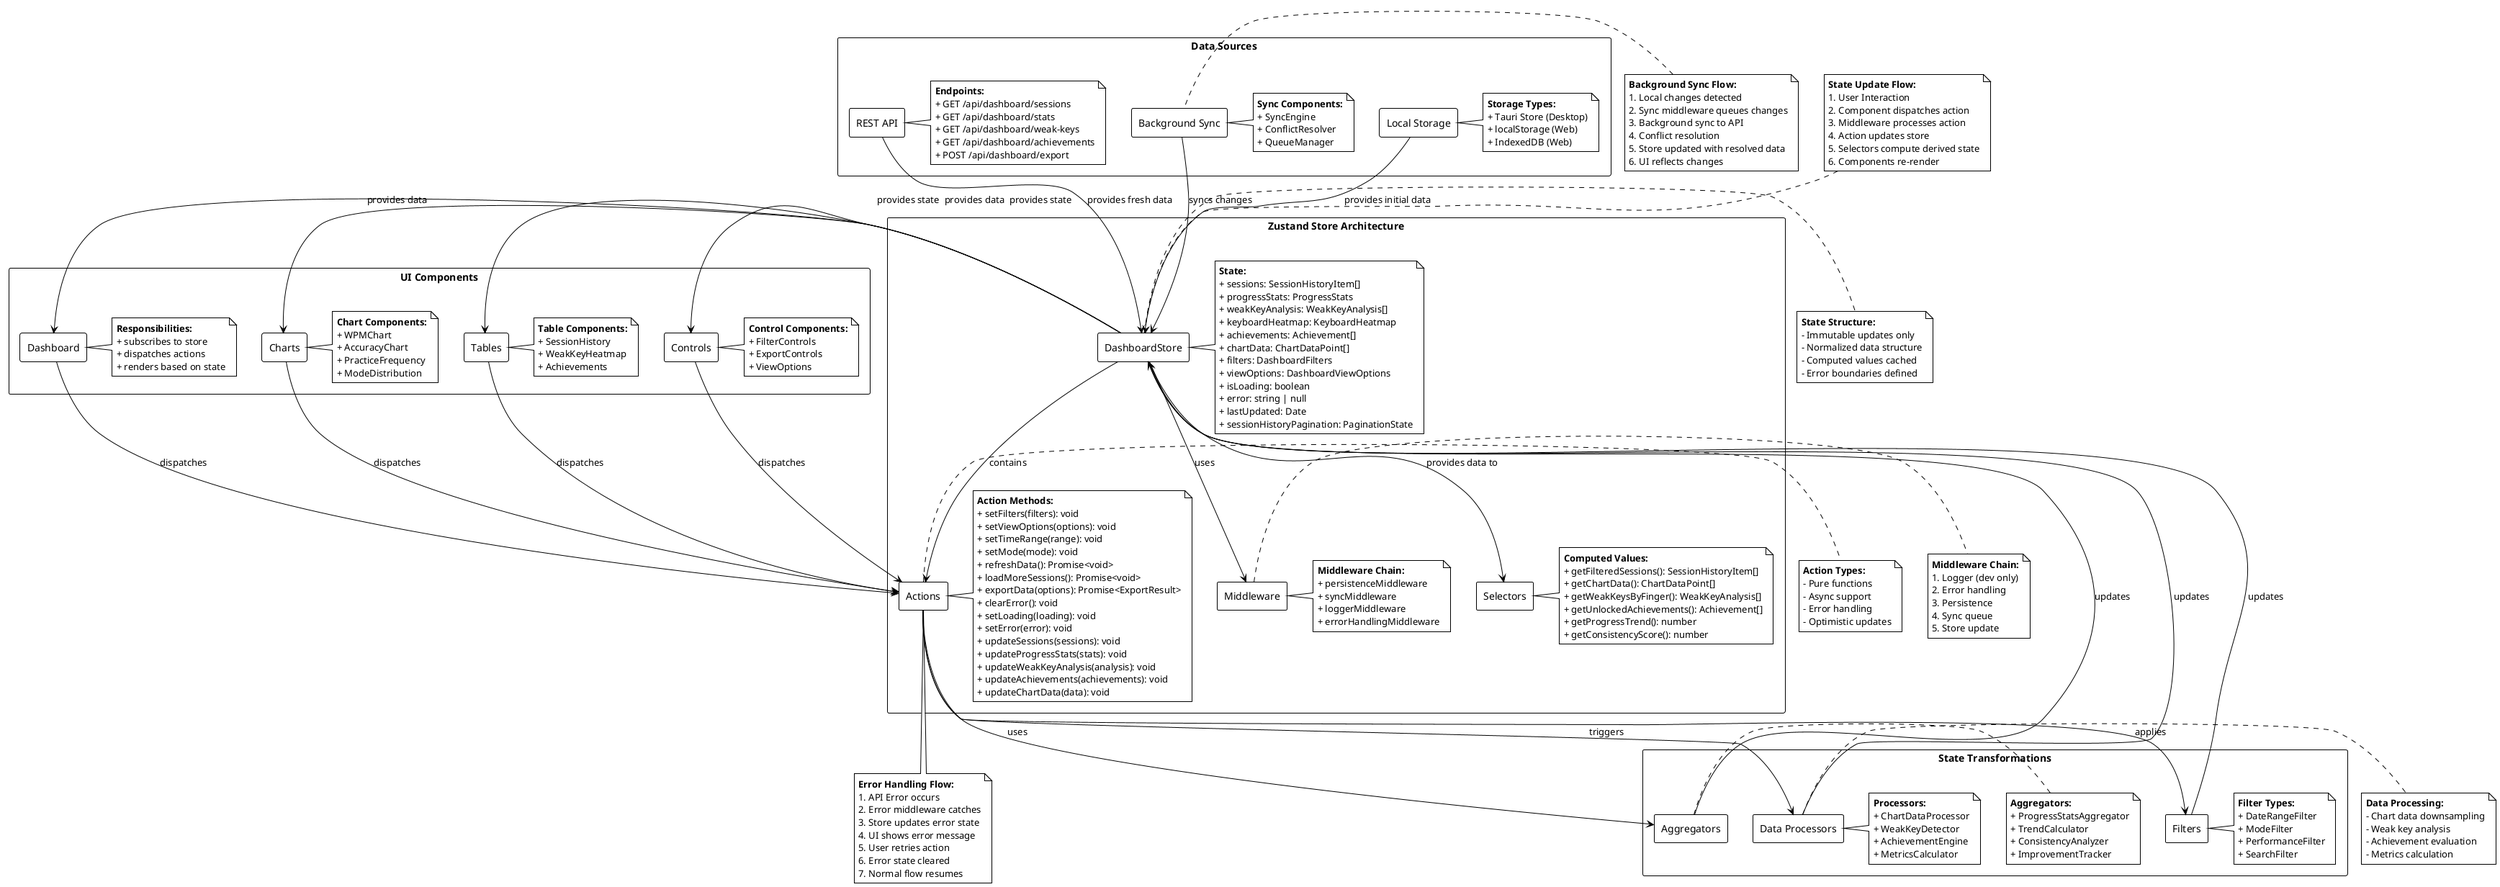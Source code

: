 @startuml Progress Dashboard State Management

!theme plain
skinparam backgroundColor #FFFFFF
skinparam componentStyle rectangle
skinparam packageStyle rectangle

package "Zustand Store Architecture" {
  
  component "DashboardStore" as Store
  note right of Store
    **State:**
    + sessions: SessionHistoryItem[]
    + progressStats: ProgressStats
    + weakKeyAnalysis: WeakKeyAnalysis[]
    + keyboardHeatmap: KeyboardHeatmap
    + achievements: Achievement[]
    + chartData: ChartDataPoint[]
    + filters: DashboardFilters
    + viewOptions: DashboardViewOptions
    + isLoading: boolean
    + error: string | null
    + lastUpdated: Date
    + sessionHistoryPagination: PaginationState
  end note
  
  component "Actions" as Actions
  note right of Actions
    **Action Methods:**
    + setFilters(filters): void
    + setViewOptions(options): void
    + setTimeRange(range): void
    + setMode(mode): void
    + refreshData(): Promise<void>
    + loadMoreSessions(): Promise<void>
    + exportData(options): Promise<ExportResult>
    + clearError(): void
    + setLoading(loading): void
    + setError(error): void
    + updateSessions(sessions): void
    + updateProgressStats(stats): void
    + updateWeakKeyAnalysis(analysis): void
    + updateAchievements(achievements): void
    + updateChartData(data): void
  end note
  
  component "Middleware" as Middleware
  note right of Middleware
    **Middleware Chain:**
    + persistenceMiddleware
    + syncMiddleware
    + loggerMiddleware
    + errorHandlingMiddleware
  end note
  
  component "Selectors" as Selectors
  note right of Selectors
    **Computed Values:**
    + getFilteredSessions(): SessionHistoryItem[]
    + getChartData(): ChartDataPoint[]
    + getWeakKeysByFinger(): WeakKeyAnalysis[]
    + getUnlockedAchievements(): Achievement[]
    + getProgressTrend(): number
    + getConsistencyScore(): number
  end note
}

package "Data Sources" {
  
  component "Local Storage" as LocalStorage
  note right of LocalStorage
    **Storage Types:**
    + Tauri Store (Desktop)
    + localStorage (Web)
    + IndexedDB (Web)
  end note
  
  component "REST API" as API
  note right of API
    **Endpoints:**
    + GET /api/dashboard/sessions
    + GET /api/dashboard/stats
    + GET /api/dashboard/weak-keys
    + GET /api/dashboard/achievements
    + POST /api/dashboard/export
  end note
  
  component "Background Sync" as Sync
  note right of Sync
    **Sync Components:**
    + SyncEngine
    + ConflictResolver
    + QueueManager
  end note
}

package "State Transformations" {
  
  component "Data Processors" as Processors
  note right of Processors
    **Processors:**
    + ChartDataProcessor
    + WeakKeyDetector
    + AchievementEngine
    + MetricsCalculator
  end note
  
  component "Filters" as Filters
  note right of Filters
    **Filter Types:**
    + DateRangeFilter
    + ModeFilter
    + PerformanceFilter
    + SearchFilter
  end note
  
  component "Aggregators" as Aggregators
  note right of Aggregators
    **Aggregators:**
    + ProgressStatsAggregator
    + TrendCalculator
    + ConsistencyAnalyzer
    + ImprovementTracker
  end note
}

package "UI Components" {
  
  component "Dashboard" as Dashboard
  note right of Dashboard
    **Responsibilities:**
    + subscribes to store
    + dispatches actions
    + renders based on state
  end note
  
  component "Charts" as Charts
  note right of Charts
    **Chart Components:**
    + WPMChart
    + AccuracyChart
    + PracticeFrequency
    + ModeDistribution
  end note
  
  component "Tables" as Tables
  note right of Tables
    **Table Components:**
    + SessionHistory
    + WeakKeyHeatmap
    + Achievements
  end note
  
  component "Controls" as Controls
  note right of Controls
    **Control Components:**
    + FilterControls
    + ExportControls
    + ViewOptions
  end note
}

' State Flow Relationships

Store --> Actions : contains
Store --> Middleware : uses
Store --> Selectors : provides data to

Actions --> Processors : triggers
Actions --> Filters : applies
Actions --> Aggregators : uses

Processors --> Store : updates
Filters --> Store : updates
Aggregators --> Store : updates

LocalStorage --> Store : provides initial data
API --> Store : provides fresh data
Sync --> Store : syncs changes

Store --> Dashboard : provides state
Store --> Charts : provides data
Store --> Tables : provides data
Store --> Controls : provides state

Dashboard --> Actions : dispatches
Charts --> Actions : dispatches
Tables --> Actions : dispatches
Controls --> Actions : dispatches

' Data Flow Annotations

note right of Store
  **State Structure:**
  - Immutable updates only
  - Normalized data structure
  - Computed values cached
  - Error boundaries defined
end note

note right of Actions
  **Action Types:**
  - Pure functions
  - Async support
  - Error handling
  - Optimistic updates
end note

note right of Middleware
  **Middleware Chain:**
  1. Logger (dev only)
  2. Error handling
  3. Persistence
  4. Sync queue
  5. Store update
end note

note right of Processors
  **Data Processing:**
  - Chart data downsampling
  - Weak key analysis
  - Achievement evaluation
  - Metrics calculation
end note

' Flow Documentation

note top of Store
  **State Update Flow:**
  1. User Interaction
  2. Component dispatches action
  3. Middleware processes action
  4. Action updates store
  5. Selectors compute derived state
  6. Components re-render
end note

note bottom of Actions
  **Error Handling Flow:**
  1. API Error occurs
  2. Error middleware catches
  3. Store updates error state
  4. UI shows error message
  5. User retries action
  6. Error state cleared
  7. Normal flow resumes
end note

note left of Sync
  **Background Sync Flow:**
  1. Local changes detected
  2. Sync middleware queues changes
  3. Background sync to API
  4. Conflict resolution
  5. Store updated with resolved data
  6. UI reflects changes
end note

@enduml
